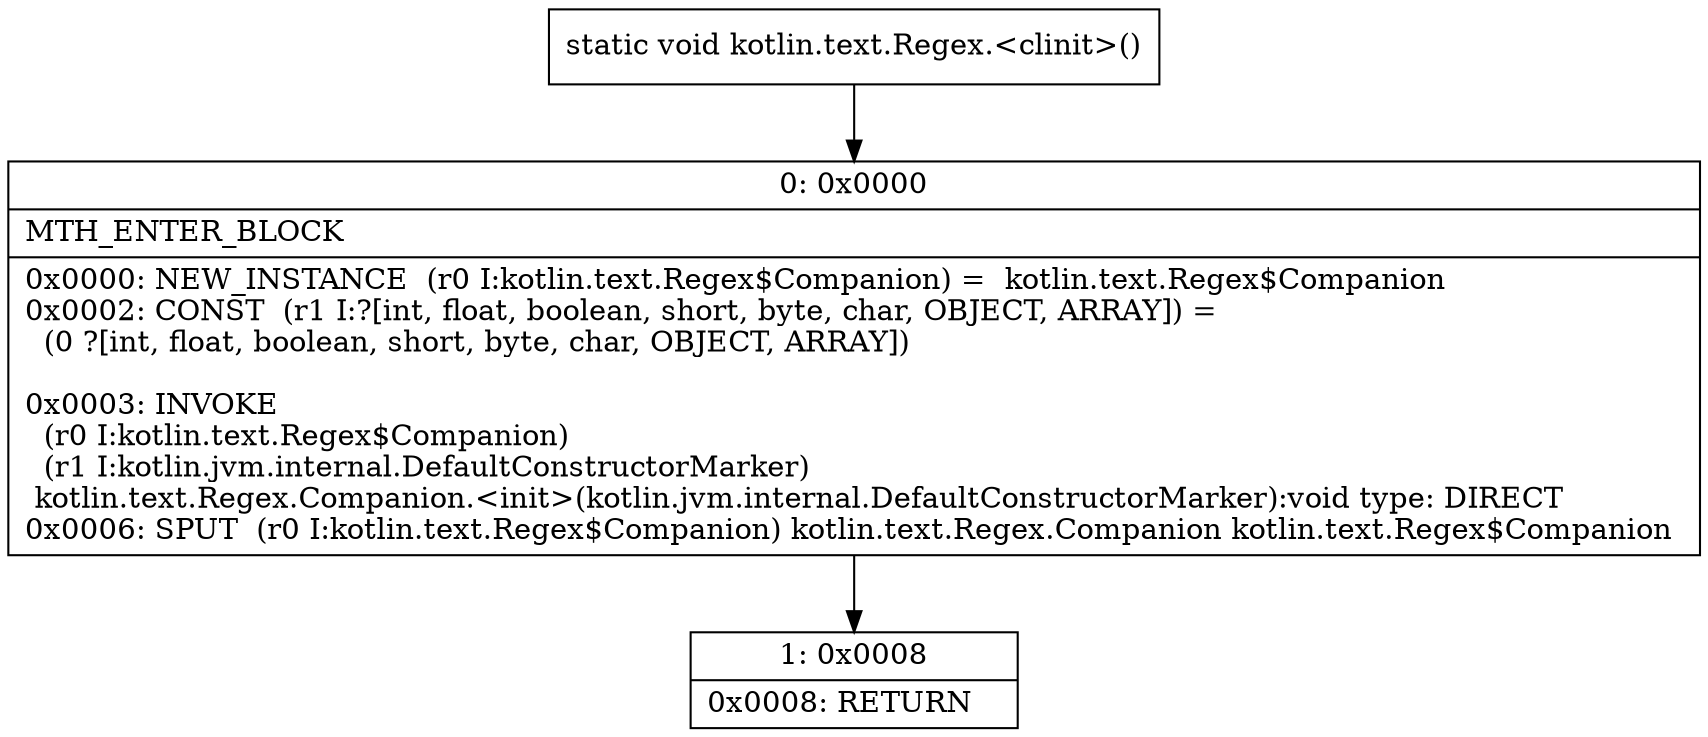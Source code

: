 digraph "CFG forkotlin.text.Regex.\<clinit\>()V" {
Node_0 [shape=record,label="{0\:\ 0x0000|MTH_ENTER_BLOCK\l|0x0000: NEW_INSTANCE  (r0 I:kotlin.text.Regex$Companion) =  kotlin.text.Regex$Companion \l0x0002: CONST  (r1 I:?[int, float, boolean, short, byte, char, OBJECT, ARRAY]) = \l  (0 ?[int, float, boolean, short, byte, char, OBJECT, ARRAY])\l \l0x0003: INVOKE  \l  (r0 I:kotlin.text.Regex$Companion)\l  (r1 I:kotlin.jvm.internal.DefaultConstructorMarker)\l kotlin.text.Regex.Companion.\<init\>(kotlin.jvm.internal.DefaultConstructorMarker):void type: DIRECT \l0x0006: SPUT  (r0 I:kotlin.text.Regex$Companion) kotlin.text.Regex.Companion kotlin.text.Regex$Companion \l}"];
Node_1 [shape=record,label="{1\:\ 0x0008|0x0008: RETURN   \l}"];
MethodNode[shape=record,label="{static void kotlin.text.Regex.\<clinit\>() }"];
MethodNode -> Node_0;
Node_0 -> Node_1;
}

